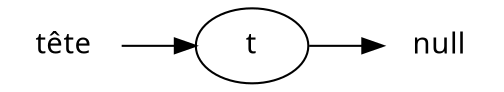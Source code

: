 digraph liste {
    rankdir="LR";
    node [fontname="Courrier"];
    tete [label="tête" shape=plaintext]
    0 [label="t"];
    null01 [label="null" shape=plaintext]

    tete -> 0;
    0 -> null01;
}
